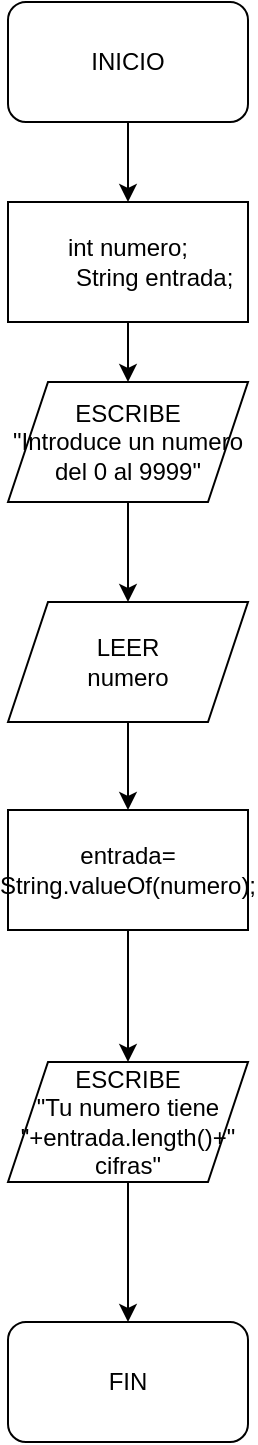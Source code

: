 <mxfile version="22.0.4" type="device">
  <diagram name="Página-1" id="cw4z1VwWgXFnd12jDTq0">
    <mxGraphModel dx="714" dy="712" grid="1" gridSize="10" guides="1" tooltips="1" connect="1" arrows="1" fold="1" page="1" pageScale="1" pageWidth="1169" pageHeight="827" math="0" shadow="0">
      <root>
        <mxCell id="0" />
        <mxCell id="1" parent="0" />
        <mxCell id="64g79jcgLvFL4RO8e60z-8" value="" style="edgeStyle=orthogonalEdgeStyle;rounded=0;orthogonalLoop=1;jettySize=auto;html=1;" edge="1" parent="1" source="64g79jcgLvFL4RO8e60z-1" target="64g79jcgLvFL4RO8e60z-5">
          <mxGeometry relative="1" as="geometry" />
        </mxCell>
        <mxCell id="64g79jcgLvFL4RO8e60z-1" value="INICIO" style="rounded=1;whiteSpace=wrap;html=1;" vertex="1" parent="1">
          <mxGeometry x="525" y="10" width="120" height="60" as="geometry" />
        </mxCell>
        <mxCell id="64g79jcgLvFL4RO8e60z-10" value="" style="edgeStyle=orthogonalEdgeStyle;rounded=0;orthogonalLoop=1;jettySize=auto;html=1;" edge="1" parent="1" source="64g79jcgLvFL4RO8e60z-2" target="64g79jcgLvFL4RO8e60z-3">
          <mxGeometry relative="1" as="geometry" />
        </mxCell>
        <mxCell id="64g79jcgLvFL4RO8e60z-2" value="ESCRIBE&lt;br&gt;&quot;Introduce un numero del 0 al 9999&quot;" style="shape=parallelogram;perimeter=parallelogramPerimeter;whiteSpace=wrap;html=1;fixedSize=1;" vertex="1" parent="1">
          <mxGeometry x="525" y="200" width="120" height="60" as="geometry" />
        </mxCell>
        <mxCell id="64g79jcgLvFL4RO8e60z-11" value="" style="edgeStyle=orthogonalEdgeStyle;rounded=0;orthogonalLoop=1;jettySize=auto;html=1;" edge="1" parent="1" source="64g79jcgLvFL4RO8e60z-3" target="64g79jcgLvFL4RO8e60z-6">
          <mxGeometry relative="1" as="geometry" />
        </mxCell>
        <mxCell id="64g79jcgLvFL4RO8e60z-3" value="LEER&lt;br&gt;numero" style="shape=parallelogram;perimeter=parallelogramPerimeter;whiteSpace=wrap;html=1;fixedSize=1;" vertex="1" parent="1">
          <mxGeometry x="525" y="310" width="120" height="60" as="geometry" />
        </mxCell>
        <mxCell id="64g79jcgLvFL4RO8e60z-9" value="" style="edgeStyle=orthogonalEdgeStyle;rounded=0;orthogonalLoop=1;jettySize=auto;html=1;" edge="1" parent="1" source="64g79jcgLvFL4RO8e60z-5" target="64g79jcgLvFL4RO8e60z-2">
          <mxGeometry relative="1" as="geometry" />
        </mxCell>
        <mxCell id="64g79jcgLvFL4RO8e60z-5" value="&lt;div&gt;int numero;&lt;/div&gt;&lt;div&gt;&amp;nbsp; &amp;nbsp; &amp;nbsp; &amp;nbsp; String entrada;&lt;/div&gt;" style="rounded=0;whiteSpace=wrap;html=1;" vertex="1" parent="1">
          <mxGeometry x="525" y="110" width="120" height="60" as="geometry" />
        </mxCell>
        <mxCell id="64g79jcgLvFL4RO8e60z-12" value="" style="edgeStyle=orthogonalEdgeStyle;rounded=0;orthogonalLoop=1;jettySize=auto;html=1;" edge="1" parent="1" source="64g79jcgLvFL4RO8e60z-6" target="64g79jcgLvFL4RO8e60z-7">
          <mxGeometry relative="1" as="geometry" />
        </mxCell>
        <mxCell id="64g79jcgLvFL4RO8e60z-6" value="entrada= String.valueOf(numero);" style="rounded=0;whiteSpace=wrap;html=1;" vertex="1" parent="1">
          <mxGeometry x="525" y="414" width="120" height="60" as="geometry" />
        </mxCell>
        <mxCell id="64g79jcgLvFL4RO8e60z-14" value="" style="edgeStyle=orthogonalEdgeStyle;rounded=0;orthogonalLoop=1;jettySize=auto;html=1;" edge="1" parent="1" source="64g79jcgLvFL4RO8e60z-7" target="64g79jcgLvFL4RO8e60z-13">
          <mxGeometry relative="1" as="geometry" />
        </mxCell>
        <mxCell id="64g79jcgLvFL4RO8e60z-7" value="ESCRIBE&lt;br&gt;&quot;Tu numero tiene &quot;+entrada.length()+&quot; cifras&quot;" style="shape=parallelogram;perimeter=parallelogramPerimeter;whiteSpace=wrap;html=1;fixedSize=1;" vertex="1" parent="1">
          <mxGeometry x="525" y="540" width="120" height="60" as="geometry" />
        </mxCell>
        <mxCell id="64g79jcgLvFL4RO8e60z-13" value="FIN" style="rounded=1;whiteSpace=wrap;html=1;" vertex="1" parent="1">
          <mxGeometry x="525" y="670" width="120" height="60" as="geometry" />
        </mxCell>
      </root>
    </mxGraphModel>
  </diagram>
</mxfile>
